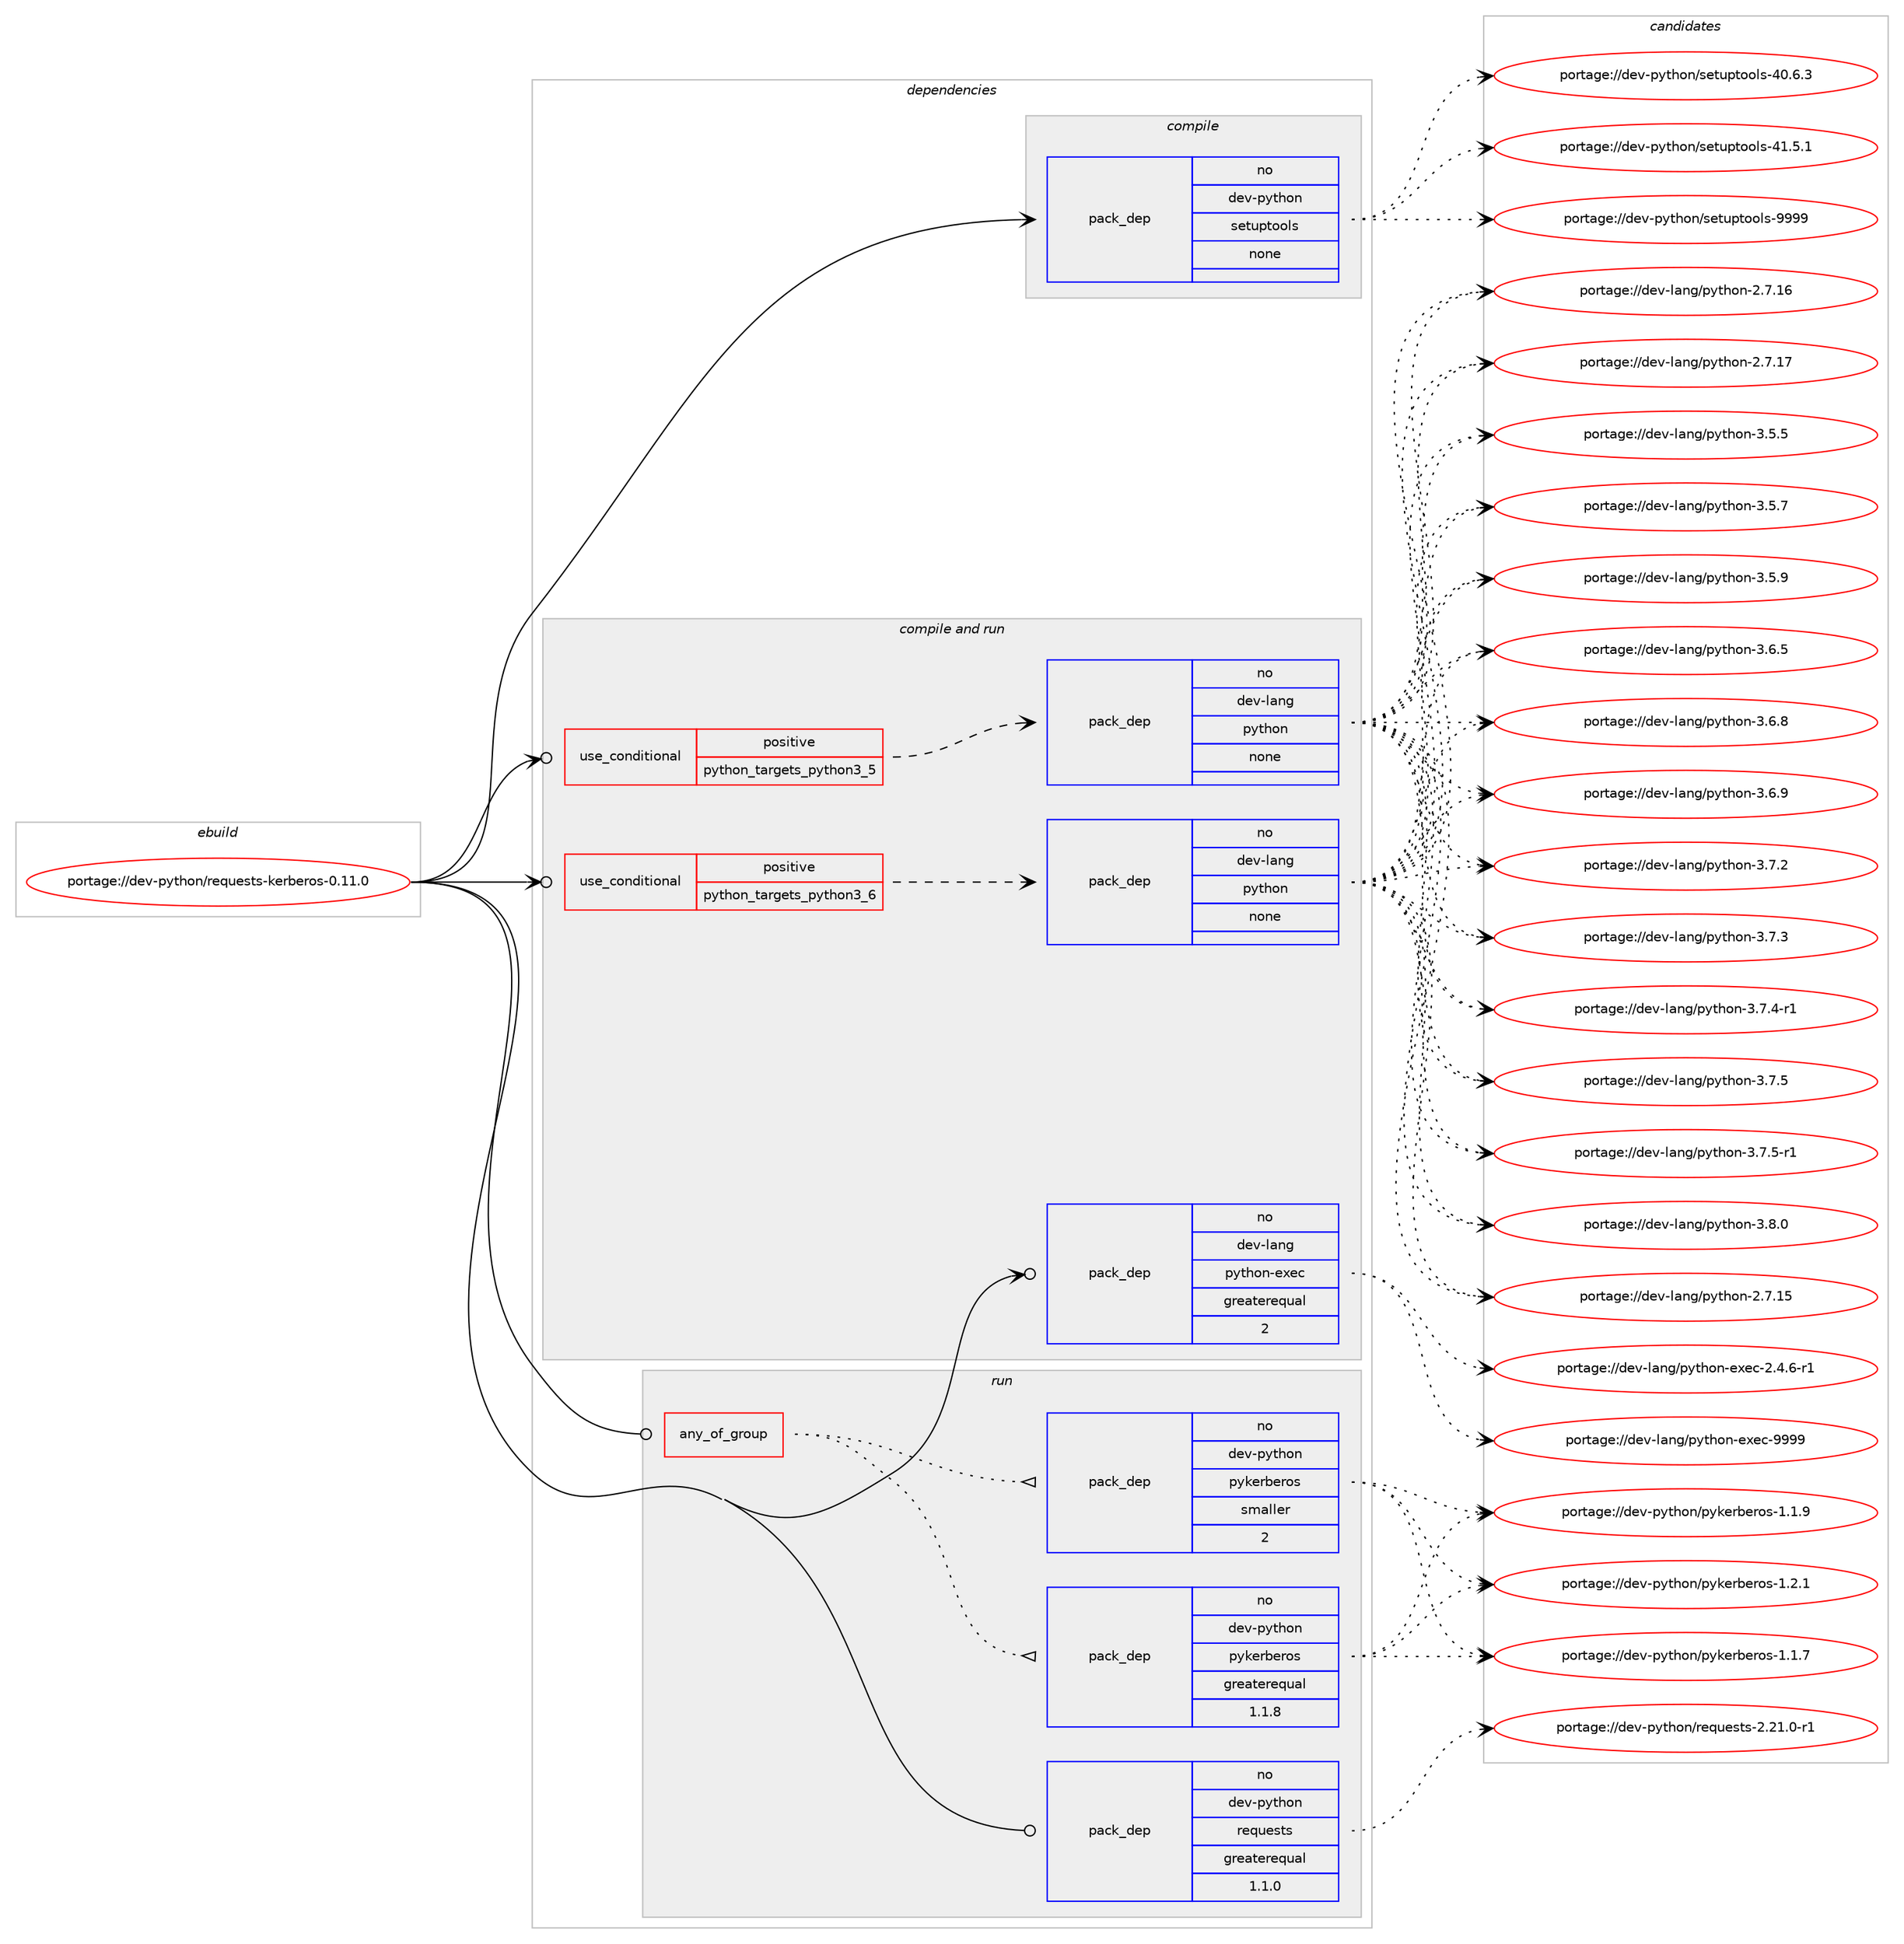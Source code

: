 digraph prolog {

# *************
# Graph options
# *************

newrank=true;
concentrate=true;
compound=true;
graph [rankdir=LR,fontname=Helvetica,fontsize=10,ranksep=1.5];#, ranksep=2.5, nodesep=0.2];
edge  [arrowhead=vee];
node  [fontname=Helvetica,fontsize=10];

# **********
# The ebuild
# **********

subgraph cluster_leftcol {
color=gray;
rank=same;
label=<<i>ebuild</i>>;
id [label="portage://dev-python/requests-kerberos-0.11.0", color=red, width=4, href="../dev-python/requests-kerberos-0.11.0.svg"];
}

# ****************
# The dependencies
# ****************

subgraph cluster_midcol {
color=gray;
label=<<i>dependencies</i>>;
subgraph cluster_compile {
fillcolor="#eeeeee";
style=filled;
label=<<i>compile</i>>;
subgraph pack128860 {
dependency170198 [label=<<TABLE BORDER="0" CELLBORDER="1" CELLSPACING="0" CELLPADDING="4" WIDTH="220"><TR><TD ROWSPAN="6" CELLPADDING="30">pack_dep</TD></TR><TR><TD WIDTH="110">no</TD></TR><TR><TD>dev-python</TD></TR><TR><TD>setuptools</TD></TR><TR><TD>none</TD></TR><TR><TD></TD></TR></TABLE>>, shape=none, color=blue];
}
id:e -> dependency170198:w [weight=20,style="solid",arrowhead="vee"];
}
subgraph cluster_compileandrun {
fillcolor="#eeeeee";
style=filled;
label=<<i>compile and run</i>>;
subgraph cond37937 {
dependency170199 [label=<<TABLE BORDER="0" CELLBORDER="1" CELLSPACING="0" CELLPADDING="4"><TR><TD ROWSPAN="3" CELLPADDING="10">use_conditional</TD></TR><TR><TD>positive</TD></TR><TR><TD>python_targets_python3_5</TD></TR></TABLE>>, shape=none, color=red];
subgraph pack128861 {
dependency170200 [label=<<TABLE BORDER="0" CELLBORDER="1" CELLSPACING="0" CELLPADDING="4" WIDTH="220"><TR><TD ROWSPAN="6" CELLPADDING="30">pack_dep</TD></TR><TR><TD WIDTH="110">no</TD></TR><TR><TD>dev-lang</TD></TR><TR><TD>python</TD></TR><TR><TD>none</TD></TR><TR><TD></TD></TR></TABLE>>, shape=none, color=blue];
}
dependency170199:e -> dependency170200:w [weight=20,style="dashed",arrowhead="vee"];
}
id:e -> dependency170199:w [weight=20,style="solid",arrowhead="odotvee"];
subgraph cond37938 {
dependency170201 [label=<<TABLE BORDER="0" CELLBORDER="1" CELLSPACING="0" CELLPADDING="4"><TR><TD ROWSPAN="3" CELLPADDING="10">use_conditional</TD></TR><TR><TD>positive</TD></TR><TR><TD>python_targets_python3_6</TD></TR></TABLE>>, shape=none, color=red];
subgraph pack128862 {
dependency170202 [label=<<TABLE BORDER="0" CELLBORDER="1" CELLSPACING="0" CELLPADDING="4" WIDTH="220"><TR><TD ROWSPAN="6" CELLPADDING="30">pack_dep</TD></TR><TR><TD WIDTH="110">no</TD></TR><TR><TD>dev-lang</TD></TR><TR><TD>python</TD></TR><TR><TD>none</TD></TR><TR><TD></TD></TR></TABLE>>, shape=none, color=blue];
}
dependency170201:e -> dependency170202:w [weight=20,style="dashed",arrowhead="vee"];
}
id:e -> dependency170201:w [weight=20,style="solid",arrowhead="odotvee"];
subgraph pack128863 {
dependency170203 [label=<<TABLE BORDER="0" CELLBORDER="1" CELLSPACING="0" CELLPADDING="4" WIDTH="220"><TR><TD ROWSPAN="6" CELLPADDING="30">pack_dep</TD></TR><TR><TD WIDTH="110">no</TD></TR><TR><TD>dev-lang</TD></TR><TR><TD>python-exec</TD></TR><TR><TD>greaterequal</TD></TR><TR><TD>2</TD></TR></TABLE>>, shape=none, color=blue];
}
id:e -> dependency170203:w [weight=20,style="solid",arrowhead="odotvee"];
}
subgraph cluster_run {
fillcolor="#eeeeee";
style=filled;
label=<<i>run</i>>;
subgraph any3329 {
dependency170204 [label=<<TABLE BORDER="0" CELLBORDER="1" CELLSPACING="0" CELLPADDING="4"><TR><TD CELLPADDING="10">any_of_group</TD></TR></TABLE>>, shape=none, color=red];subgraph pack128864 {
dependency170205 [label=<<TABLE BORDER="0" CELLBORDER="1" CELLSPACING="0" CELLPADDING="4" WIDTH="220"><TR><TD ROWSPAN="6" CELLPADDING="30">pack_dep</TD></TR><TR><TD WIDTH="110">no</TD></TR><TR><TD>dev-python</TD></TR><TR><TD>pykerberos</TD></TR><TR><TD>greaterequal</TD></TR><TR><TD>1.1.8</TD></TR></TABLE>>, shape=none, color=blue];
}
dependency170204:e -> dependency170205:w [weight=20,style="dotted",arrowhead="oinv"];
subgraph pack128865 {
dependency170206 [label=<<TABLE BORDER="0" CELLBORDER="1" CELLSPACING="0" CELLPADDING="4" WIDTH="220"><TR><TD ROWSPAN="6" CELLPADDING="30">pack_dep</TD></TR><TR><TD WIDTH="110">no</TD></TR><TR><TD>dev-python</TD></TR><TR><TD>pykerberos</TD></TR><TR><TD>smaller</TD></TR><TR><TD>2</TD></TR></TABLE>>, shape=none, color=blue];
}
dependency170204:e -> dependency170206:w [weight=20,style="dotted",arrowhead="oinv"];
}
id:e -> dependency170204:w [weight=20,style="solid",arrowhead="odot"];
subgraph pack128866 {
dependency170207 [label=<<TABLE BORDER="0" CELLBORDER="1" CELLSPACING="0" CELLPADDING="4" WIDTH="220"><TR><TD ROWSPAN="6" CELLPADDING="30">pack_dep</TD></TR><TR><TD WIDTH="110">no</TD></TR><TR><TD>dev-python</TD></TR><TR><TD>requests</TD></TR><TR><TD>greaterequal</TD></TR><TR><TD>1.1.0</TD></TR></TABLE>>, shape=none, color=blue];
}
id:e -> dependency170207:w [weight=20,style="solid",arrowhead="odot"];
}
}

# **************
# The candidates
# **************

subgraph cluster_choices {
rank=same;
color=gray;
label=<<i>candidates</i>>;

subgraph choice128860 {
color=black;
nodesep=1;
choiceportage100101118451121211161041111104711510111611711211611111110811545524846544651 [label="portage://dev-python/setuptools-40.6.3", color=red, width=4,href="../dev-python/setuptools-40.6.3.svg"];
choiceportage100101118451121211161041111104711510111611711211611111110811545524946534649 [label="portage://dev-python/setuptools-41.5.1", color=red, width=4,href="../dev-python/setuptools-41.5.1.svg"];
choiceportage10010111845112121116104111110471151011161171121161111111081154557575757 [label="portage://dev-python/setuptools-9999", color=red, width=4,href="../dev-python/setuptools-9999.svg"];
dependency170198:e -> choiceportage100101118451121211161041111104711510111611711211611111110811545524846544651:w [style=dotted,weight="100"];
dependency170198:e -> choiceportage100101118451121211161041111104711510111611711211611111110811545524946534649:w [style=dotted,weight="100"];
dependency170198:e -> choiceportage10010111845112121116104111110471151011161171121161111111081154557575757:w [style=dotted,weight="100"];
}
subgraph choice128861 {
color=black;
nodesep=1;
choiceportage10010111845108971101034711212111610411111045504655464953 [label="portage://dev-lang/python-2.7.15", color=red, width=4,href="../dev-lang/python-2.7.15.svg"];
choiceportage10010111845108971101034711212111610411111045504655464954 [label="portage://dev-lang/python-2.7.16", color=red, width=4,href="../dev-lang/python-2.7.16.svg"];
choiceportage10010111845108971101034711212111610411111045504655464955 [label="portage://dev-lang/python-2.7.17", color=red, width=4,href="../dev-lang/python-2.7.17.svg"];
choiceportage100101118451089711010347112121116104111110455146534653 [label="portage://dev-lang/python-3.5.5", color=red, width=4,href="../dev-lang/python-3.5.5.svg"];
choiceportage100101118451089711010347112121116104111110455146534655 [label="portage://dev-lang/python-3.5.7", color=red, width=4,href="../dev-lang/python-3.5.7.svg"];
choiceportage100101118451089711010347112121116104111110455146534657 [label="portage://dev-lang/python-3.5.9", color=red, width=4,href="../dev-lang/python-3.5.9.svg"];
choiceportage100101118451089711010347112121116104111110455146544653 [label="portage://dev-lang/python-3.6.5", color=red, width=4,href="../dev-lang/python-3.6.5.svg"];
choiceportage100101118451089711010347112121116104111110455146544656 [label="portage://dev-lang/python-3.6.8", color=red, width=4,href="../dev-lang/python-3.6.8.svg"];
choiceportage100101118451089711010347112121116104111110455146544657 [label="portage://dev-lang/python-3.6.9", color=red, width=4,href="../dev-lang/python-3.6.9.svg"];
choiceportage100101118451089711010347112121116104111110455146554650 [label="portage://dev-lang/python-3.7.2", color=red, width=4,href="../dev-lang/python-3.7.2.svg"];
choiceportage100101118451089711010347112121116104111110455146554651 [label="portage://dev-lang/python-3.7.3", color=red, width=4,href="../dev-lang/python-3.7.3.svg"];
choiceportage1001011184510897110103471121211161041111104551465546524511449 [label="portage://dev-lang/python-3.7.4-r1", color=red, width=4,href="../dev-lang/python-3.7.4-r1.svg"];
choiceportage100101118451089711010347112121116104111110455146554653 [label="portage://dev-lang/python-3.7.5", color=red, width=4,href="../dev-lang/python-3.7.5.svg"];
choiceportage1001011184510897110103471121211161041111104551465546534511449 [label="portage://dev-lang/python-3.7.5-r1", color=red, width=4,href="../dev-lang/python-3.7.5-r1.svg"];
choiceportage100101118451089711010347112121116104111110455146564648 [label="portage://dev-lang/python-3.8.0", color=red, width=4,href="../dev-lang/python-3.8.0.svg"];
dependency170200:e -> choiceportage10010111845108971101034711212111610411111045504655464953:w [style=dotted,weight="100"];
dependency170200:e -> choiceportage10010111845108971101034711212111610411111045504655464954:w [style=dotted,weight="100"];
dependency170200:e -> choiceportage10010111845108971101034711212111610411111045504655464955:w [style=dotted,weight="100"];
dependency170200:e -> choiceportage100101118451089711010347112121116104111110455146534653:w [style=dotted,weight="100"];
dependency170200:e -> choiceportage100101118451089711010347112121116104111110455146534655:w [style=dotted,weight="100"];
dependency170200:e -> choiceportage100101118451089711010347112121116104111110455146534657:w [style=dotted,weight="100"];
dependency170200:e -> choiceportage100101118451089711010347112121116104111110455146544653:w [style=dotted,weight="100"];
dependency170200:e -> choiceportage100101118451089711010347112121116104111110455146544656:w [style=dotted,weight="100"];
dependency170200:e -> choiceportage100101118451089711010347112121116104111110455146544657:w [style=dotted,weight="100"];
dependency170200:e -> choiceportage100101118451089711010347112121116104111110455146554650:w [style=dotted,weight="100"];
dependency170200:e -> choiceportage100101118451089711010347112121116104111110455146554651:w [style=dotted,weight="100"];
dependency170200:e -> choiceportage1001011184510897110103471121211161041111104551465546524511449:w [style=dotted,weight="100"];
dependency170200:e -> choiceportage100101118451089711010347112121116104111110455146554653:w [style=dotted,weight="100"];
dependency170200:e -> choiceportage1001011184510897110103471121211161041111104551465546534511449:w [style=dotted,weight="100"];
dependency170200:e -> choiceportage100101118451089711010347112121116104111110455146564648:w [style=dotted,weight="100"];
}
subgraph choice128862 {
color=black;
nodesep=1;
choiceportage10010111845108971101034711212111610411111045504655464953 [label="portage://dev-lang/python-2.7.15", color=red, width=4,href="../dev-lang/python-2.7.15.svg"];
choiceportage10010111845108971101034711212111610411111045504655464954 [label="portage://dev-lang/python-2.7.16", color=red, width=4,href="../dev-lang/python-2.7.16.svg"];
choiceportage10010111845108971101034711212111610411111045504655464955 [label="portage://dev-lang/python-2.7.17", color=red, width=4,href="../dev-lang/python-2.7.17.svg"];
choiceportage100101118451089711010347112121116104111110455146534653 [label="portage://dev-lang/python-3.5.5", color=red, width=4,href="../dev-lang/python-3.5.5.svg"];
choiceportage100101118451089711010347112121116104111110455146534655 [label="portage://dev-lang/python-3.5.7", color=red, width=4,href="../dev-lang/python-3.5.7.svg"];
choiceportage100101118451089711010347112121116104111110455146534657 [label="portage://dev-lang/python-3.5.9", color=red, width=4,href="../dev-lang/python-3.5.9.svg"];
choiceportage100101118451089711010347112121116104111110455146544653 [label="portage://dev-lang/python-3.6.5", color=red, width=4,href="../dev-lang/python-3.6.5.svg"];
choiceportage100101118451089711010347112121116104111110455146544656 [label="portage://dev-lang/python-3.6.8", color=red, width=4,href="../dev-lang/python-3.6.8.svg"];
choiceportage100101118451089711010347112121116104111110455146544657 [label="portage://dev-lang/python-3.6.9", color=red, width=4,href="../dev-lang/python-3.6.9.svg"];
choiceportage100101118451089711010347112121116104111110455146554650 [label="portage://dev-lang/python-3.7.2", color=red, width=4,href="../dev-lang/python-3.7.2.svg"];
choiceportage100101118451089711010347112121116104111110455146554651 [label="portage://dev-lang/python-3.7.3", color=red, width=4,href="../dev-lang/python-3.7.3.svg"];
choiceportage1001011184510897110103471121211161041111104551465546524511449 [label="portage://dev-lang/python-3.7.4-r1", color=red, width=4,href="../dev-lang/python-3.7.4-r1.svg"];
choiceportage100101118451089711010347112121116104111110455146554653 [label="portage://dev-lang/python-3.7.5", color=red, width=4,href="../dev-lang/python-3.7.5.svg"];
choiceportage1001011184510897110103471121211161041111104551465546534511449 [label="portage://dev-lang/python-3.7.5-r1", color=red, width=4,href="../dev-lang/python-3.7.5-r1.svg"];
choiceportage100101118451089711010347112121116104111110455146564648 [label="portage://dev-lang/python-3.8.0", color=red, width=4,href="../dev-lang/python-3.8.0.svg"];
dependency170202:e -> choiceportage10010111845108971101034711212111610411111045504655464953:w [style=dotted,weight="100"];
dependency170202:e -> choiceportage10010111845108971101034711212111610411111045504655464954:w [style=dotted,weight="100"];
dependency170202:e -> choiceportage10010111845108971101034711212111610411111045504655464955:w [style=dotted,weight="100"];
dependency170202:e -> choiceportage100101118451089711010347112121116104111110455146534653:w [style=dotted,weight="100"];
dependency170202:e -> choiceportage100101118451089711010347112121116104111110455146534655:w [style=dotted,weight="100"];
dependency170202:e -> choiceportage100101118451089711010347112121116104111110455146534657:w [style=dotted,weight="100"];
dependency170202:e -> choiceportage100101118451089711010347112121116104111110455146544653:w [style=dotted,weight="100"];
dependency170202:e -> choiceportage100101118451089711010347112121116104111110455146544656:w [style=dotted,weight="100"];
dependency170202:e -> choiceportage100101118451089711010347112121116104111110455146544657:w [style=dotted,weight="100"];
dependency170202:e -> choiceportage100101118451089711010347112121116104111110455146554650:w [style=dotted,weight="100"];
dependency170202:e -> choiceportage100101118451089711010347112121116104111110455146554651:w [style=dotted,weight="100"];
dependency170202:e -> choiceportage1001011184510897110103471121211161041111104551465546524511449:w [style=dotted,weight="100"];
dependency170202:e -> choiceportage100101118451089711010347112121116104111110455146554653:w [style=dotted,weight="100"];
dependency170202:e -> choiceportage1001011184510897110103471121211161041111104551465546534511449:w [style=dotted,weight="100"];
dependency170202:e -> choiceportage100101118451089711010347112121116104111110455146564648:w [style=dotted,weight="100"];
}
subgraph choice128863 {
color=black;
nodesep=1;
choiceportage10010111845108971101034711212111610411111045101120101994550465246544511449 [label="portage://dev-lang/python-exec-2.4.6-r1", color=red, width=4,href="../dev-lang/python-exec-2.4.6-r1.svg"];
choiceportage10010111845108971101034711212111610411111045101120101994557575757 [label="portage://dev-lang/python-exec-9999", color=red, width=4,href="../dev-lang/python-exec-9999.svg"];
dependency170203:e -> choiceportage10010111845108971101034711212111610411111045101120101994550465246544511449:w [style=dotted,weight="100"];
dependency170203:e -> choiceportage10010111845108971101034711212111610411111045101120101994557575757:w [style=dotted,weight="100"];
}
subgraph choice128864 {
color=black;
nodesep=1;
choiceportage100101118451121211161041111104711212110710111498101114111115454946494655 [label="portage://dev-python/pykerberos-1.1.7", color=red, width=4,href="../dev-python/pykerberos-1.1.7.svg"];
choiceportage100101118451121211161041111104711212110710111498101114111115454946494657 [label="portage://dev-python/pykerberos-1.1.9", color=red, width=4,href="../dev-python/pykerberos-1.1.9.svg"];
choiceportage100101118451121211161041111104711212110710111498101114111115454946504649 [label="portage://dev-python/pykerberos-1.2.1", color=red, width=4,href="../dev-python/pykerberos-1.2.1.svg"];
dependency170205:e -> choiceportage100101118451121211161041111104711212110710111498101114111115454946494655:w [style=dotted,weight="100"];
dependency170205:e -> choiceportage100101118451121211161041111104711212110710111498101114111115454946494657:w [style=dotted,weight="100"];
dependency170205:e -> choiceportage100101118451121211161041111104711212110710111498101114111115454946504649:w [style=dotted,weight="100"];
}
subgraph choice128865 {
color=black;
nodesep=1;
choiceportage100101118451121211161041111104711212110710111498101114111115454946494655 [label="portage://dev-python/pykerberos-1.1.7", color=red, width=4,href="../dev-python/pykerberos-1.1.7.svg"];
choiceportage100101118451121211161041111104711212110710111498101114111115454946494657 [label="portage://dev-python/pykerberos-1.1.9", color=red, width=4,href="../dev-python/pykerberos-1.1.9.svg"];
choiceportage100101118451121211161041111104711212110710111498101114111115454946504649 [label="portage://dev-python/pykerberos-1.2.1", color=red, width=4,href="../dev-python/pykerberos-1.2.1.svg"];
dependency170206:e -> choiceportage100101118451121211161041111104711212110710111498101114111115454946494655:w [style=dotted,weight="100"];
dependency170206:e -> choiceportage100101118451121211161041111104711212110710111498101114111115454946494657:w [style=dotted,weight="100"];
dependency170206:e -> choiceportage100101118451121211161041111104711212110710111498101114111115454946504649:w [style=dotted,weight="100"];
}
subgraph choice128866 {
color=black;
nodesep=1;
choiceportage1001011184511212111610411111047114101113117101115116115455046504946484511449 [label="portage://dev-python/requests-2.21.0-r1", color=red, width=4,href="../dev-python/requests-2.21.0-r1.svg"];
dependency170207:e -> choiceportage1001011184511212111610411111047114101113117101115116115455046504946484511449:w [style=dotted,weight="100"];
}
}

}
